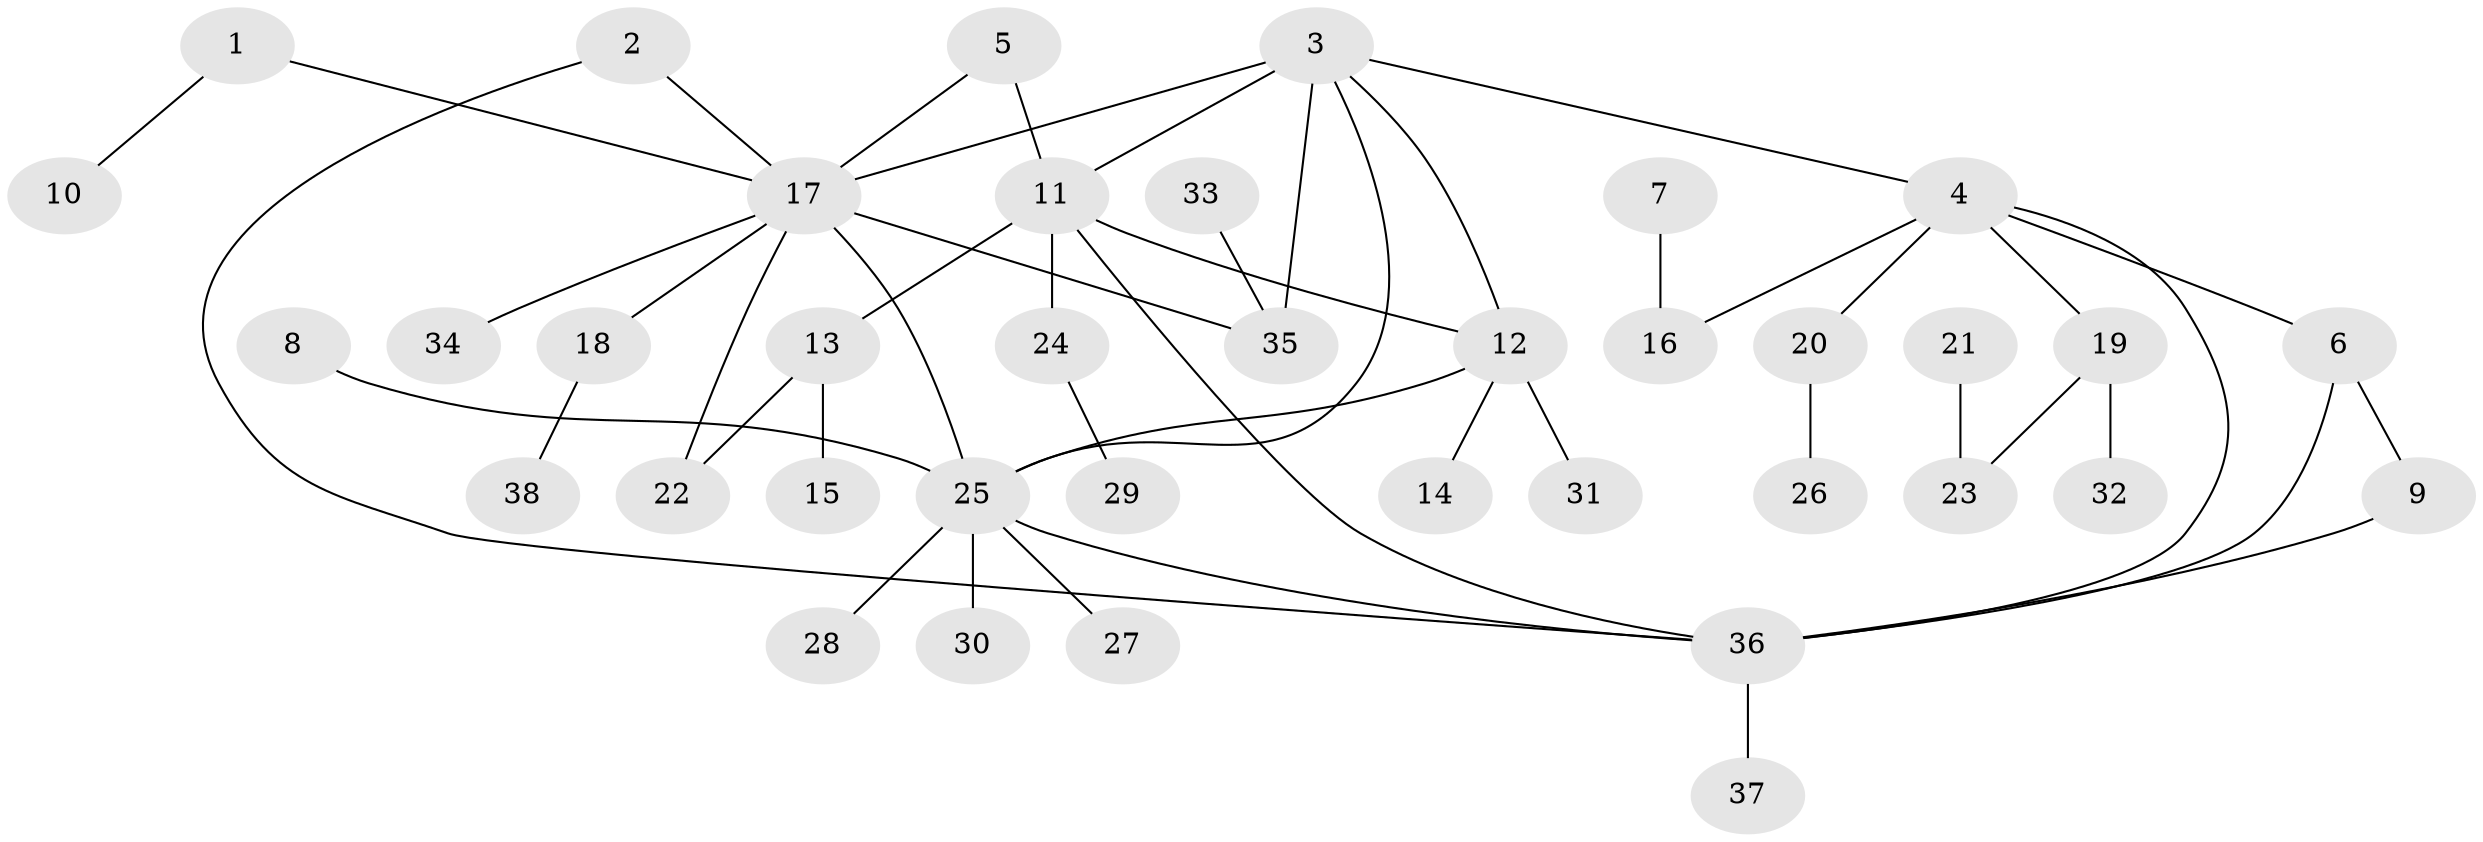 // original degree distribution, {11: 0.018867924528301886, 2: 0.20754716981132076, 5: 0.018867924528301886, 7: 0.05660377358490566, 6: 0.018867924528301886, 8: 0.018867924528301886, 4: 0.03773584905660377, 1: 0.49056603773584906, 3: 0.1320754716981132}
// Generated by graph-tools (version 1.1) at 2025/37/03/04/25 23:37:50]
// undirected, 38 vertices, 48 edges
graph export_dot {
  node [color=gray90,style=filled];
  1;
  2;
  3;
  4;
  5;
  6;
  7;
  8;
  9;
  10;
  11;
  12;
  13;
  14;
  15;
  16;
  17;
  18;
  19;
  20;
  21;
  22;
  23;
  24;
  25;
  26;
  27;
  28;
  29;
  30;
  31;
  32;
  33;
  34;
  35;
  36;
  37;
  38;
  1 -- 10 [weight=1.0];
  1 -- 17 [weight=1.0];
  2 -- 17 [weight=1.0];
  2 -- 36 [weight=1.0];
  3 -- 4 [weight=1.0];
  3 -- 11 [weight=1.0];
  3 -- 12 [weight=1.0];
  3 -- 17 [weight=2.0];
  3 -- 25 [weight=1.0];
  3 -- 35 [weight=1.0];
  4 -- 6 [weight=1.0];
  4 -- 16 [weight=1.0];
  4 -- 19 [weight=1.0];
  4 -- 20 [weight=1.0];
  4 -- 36 [weight=1.0];
  5 -- 11 [weight=1.0];
  5 -- 17 [weight=1.0];
  6 -- 9 [weight=1.0];
  6 -- 36 [weight=1.0];
  7 -- 16 [weight=1.0];
  8 -- 25 [weight=1.0];
  9 -- 36 [weight=1.0];
  11 -- 12 [weight=1.0];
  11 -- 13 [weight=1.0];
  11 -- 24 [weight=1.0];
  11 -- 36 [weight=1.0];
  12 -- 14 [weight=1.0];
  12 -- 25 [weight=1.0];
  12 -- 31 [weight=1.0];
  13 -- 15 [weight=1.0];
  13 -- 22 [weight=1.0];
  17 -- 18 [weight=1.0];
  17 -- 22 [weight=1.0];
  17 -- 25 [weight=1.0];
  17 -- 34 [weight=1.0];
  17 -- 35 [weight=1.0];
  18 -- 38 [weight=1.0];
  19 -- 23 [weight=1.0];
  19 -- 32 [weight=1.0];
  20 -- 26 [weight=1.0];
  21 -- 23 [weight=1.0];
  24 -- 29 [weight=1.0];
  25 -- 27 [weight=1.0];
  25 -- 28 [weight=1.0];
  25 -- 30 [weight=1.0];
  25 -- 36 [weight=1.0];
  33 -- 35 [weight=1.0];
  36 -- 37 [weight=1.0];
}
